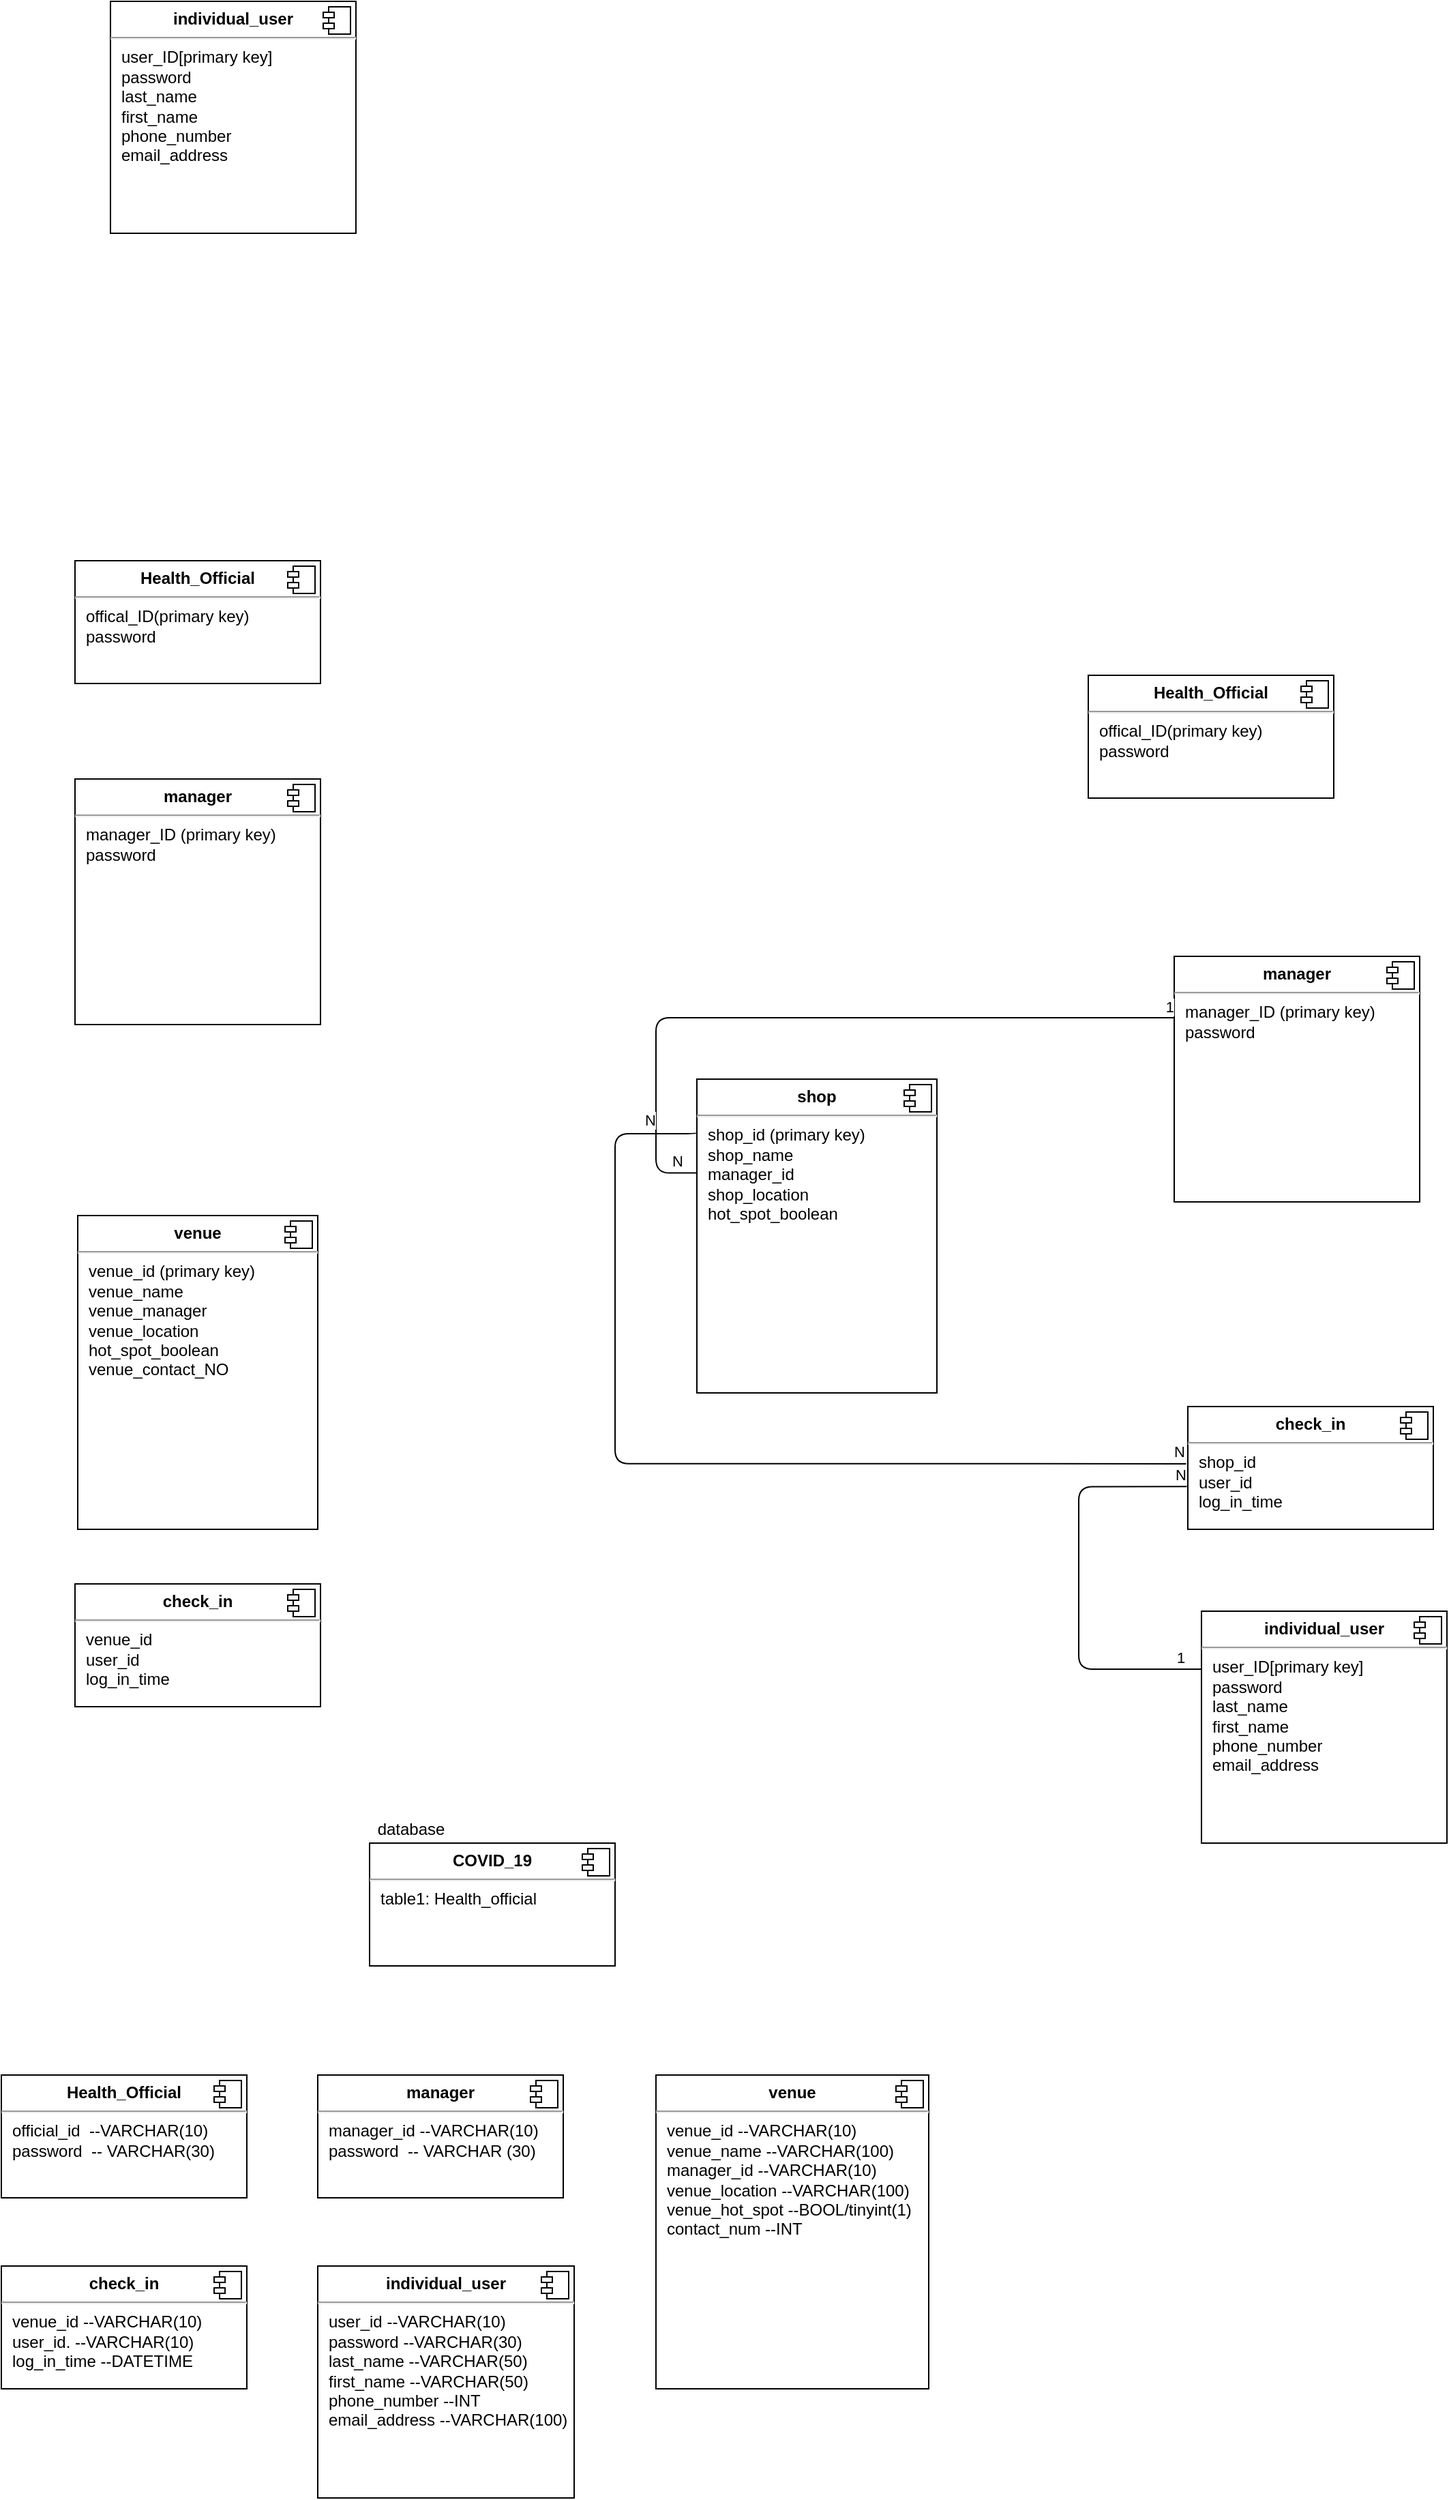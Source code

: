 <mxfile version="14.5.10" type="github">
  <diagram id="2_a_ea26M51OhHek2En6" name="Page-1">
    <mxGraphModel dx="1610" dy="1853" grid="1" gridSize="10" guides="1" tooltips="1" connect="1" arrows="1" fold="1" page="1" pageScale="1" pageWidth="827" pageHeight="1169" math="0" shadow="0">
      <root>
        <mxCell id="0" />
        <mxCell id="1" parent="0" />
        <mxCell id="Aiw3B9wfpMHYRES1uDgC-5" value="&lt;p style=&quot;margin: 0px ; margin-top: 6px ; text-align: center&quot;&gt;&lt;b&gt;individual_user&lt;/b&gt;&lt;/p&gt;&lt;hr&gt;&lt;p style=&quot;margin: 0px ; margin-left: 8px&quot;&gt;user_ID[primary key]&lt;/p&gt;&lt;p style=&quot;margin: 0px ; margin-left: 8px&quot;&gt;password&lt;/p&gt;&lt;p style=&quot;margin: 0px ; margin-left: 8px&quot;&gt;last_name&lt;/p&gt;&lt;p style=&quot;margin: 0px ; margin-left: 8px&quot;&gt;first_name&lt;/p&gt;&lt;p style=&quot;margin: 0px ; margin-left: 8px&quot;&gt;phone_number&lt;/p&gt;&lt;p style=&quot;margin: 0px ; margin-left: 8px&quot;&gt;email_address&lt;/p&gt;&lt;p style=&quot;margin: 0px ; margin-left: 8px&quot;&gt;&lt;br&gt;&lt;/p&gt;" style="align=left;overflow=fill;html=1;dropTarget=0;" parent="1" vertex="1">
          <mxGeometry x="110" width="180" height="170" as="geometry" />
        </mxCell>
        <mxCell id="Aiw3B9wfpMHYRES1uDgC-6" value="" style="shape=component;jettyWidth=8;jettyHeight=4;" parent="Aiw3B9wfpMHYRES1uDgC-5" vertex="1">
          <mxGeometry x="1" width="20" height="20" relative="1" as="geometry">
            <mxPoint x="-24" y="4" as="offset" />
          </mxGeometry>
        </mxCell>
        <mxCell id="Aiw3B9wfpMHYRES1uDgC-10" value="&lt;p style=&quot;margin: 0px ; margin-top: 6px ; text-align: center&quot;&gt;&lt;b&gt;manager&lt;/b&gt;&lt;/p&gt;&lt;hr&gt;&lt;p style=&quot;margin: 0px ; margin-left: 8px&quot;&gt;manager_ID (primary key)&lt;/p&gt;&lt;p style=&quot;margin: 0px ; margin-left: 8px&quot;&gt;&lt;span&gt;password&lt;/span&gt;&lt;br&gt;&lt;/p&gt;&lt;p style=&quot;margin: 0px ; margin-left: 8px&quot;&gt;&lt;br&gt;&lt;/p&gt;" style="align=left;overflow=fill;html=1;dropTarget=0;" parent="1" vertex="1">
          <mxGeometry x="84" y="570" width="180" height="180" as="geometry" />
        </mxCell>
        <mxCell id="Aiw3B9wfpMHYRES1uDgC-11" value="" style="shape=component;jettyWidth=8;jettyHeight=4;" parent="Aiw3B9wfpMHYRES1uDgC-10" vertex="1">
          <mxGeometry x="1" width="20" height="20" relative="1" as="geometry">
            <mxPoint x="-24" y="4" as="offset" />
          </mxGeometry>
        </mxCell>
        <mxCell id="Aiw3B9wfpMHYRES1uDgC-12" value="&lt;p style=&quot;margin: 0px ; margin-top: 6px ; text-align: center&quot;&gt;&lt;b&gt;Health_Official&lt;/b&gt;&lt;/p&gt;&lt;hr&gt;&lt;p style=&quot;margin: 0px ; margin-left: 8px&quot;&gt;offical_ID(primary key)&lt;/p&gt;&lt;p style=&quot;margin: 0px ; margin-left: 8px&quot;&gt;password&lt;/p&gt;&lt;p style=&quot;margin: 0px ; margin-left: 8px&quot;&gt;&lt;br&gt;&lt;/p&gt;" style="align=left;overflow=fill;html=1;dropTarget=0;" parent="1" vertex="1">
          <mxGeometry x="84" y="410" width="180" height="90" as="geometry" />
        </mxCell>
        <mxCell id="Aiw3B9wfpMHYRES1uDgC-13" value="" style="shape=component;jettyWidth=8;jettyHeight=4;" parent="Aiw3B9wfpMHYRES1uDgC-12" vertex="1">
          <mxGeometry x="1" width="20" height="20" relative="1" as="geometry">
            <mxPoint x="-24" y="4" as="offset" />
          </mxGeometry>
        </mxCell>
        <mxCell id="Aiw3B9wfpMHYRES1uDgC-14" value="&lt;p style=&quot;margin: 0px ; margin-top: 6px ; text-align: center&quot;&gt;&lt;b&gt;venue&lt;/b&gt;&lt;/p&gt;&lt;hr&gt;&lt;p style=&quot;margin: 0px ; margin-left: 8px&quot;&gt;venue_id (primary key)&lt;/p&gt;&lt;p style=&quot;margin: 0px ; margin-left: 8px&quot;&gt;&lt;span&gt;venue_name&amp;nbsp;&lt;/span&gt;&lt;br&gt;&lt;/p&gt;&lt;p style=&quot;margin: 0px ; margin-left: 8px&quot;&gt;&lt;span&gt;venue_manager&lt;/span&gt;&lt;/p&gt;&lt;p style=&quot;margin: 0px ; margin-left: 8px&quot;&gt;&lt;span&gt;venue_location&amp;nbsp;&lt;/span&gt;&lt;/p&gt;&lt;p style=&quot;margin: 0px ; margin-left: 8px&quot;&gt;&lt;span&gt;hot_spot_boolean&lt;/span&gt;&lt;/p&gt;&lt;p style=&quot;margin: 0px ; margin-left: 8px&quot;&gt;&lt;span&gt;venue_contact_NO&lt;/span&gt;&lt;/p&gt;&lt;p style=&quot;margin: 0px ; margin-left: 8px&quot;&gt;&lt;br&gt;&lt;/p&gt;&lt;p style=&quot;margin: 0px ; margin-left: 8px&quot;&gt;&lt;span&gt;&lt;br&gt;&lt;/span&gt;&lt;/p&gt;&lt;p style=&quot;margin: 0px ; margin-left: 8px&quot;&gt;&lt;span&gt;&lt;br&gt;&lt;/span&gt;&lt;/p&gt;" style="align=left;overflow=fill;html=1;dropTarget=0;" parent="1" vertex="1">
          <mxGeometry x="86" y="890" width="176" height="230" as="geometry" />
        </mxCell>
        <mxCell id="Aiw3B9wfpMHYRES1uDgC-15" value="" style="shape=component;jettyWidth=8;jettyHeight=4;" parent="Aiw3B9wfpMHYRES1uDgC-14" vertex="1">
          <mxGeometry x="1" width="20" height="20" relative="1" as="geometry">
            <mxPoint x="-24" y="4" as="offset" />
          </mxGeometry>
        </mxCell>
        <mxCell id="g21XKVIQC7_YQNmtELZf-2" value="&lt;p style=&quot;margin: 0px ; margin-top: 6px ; text-align: center&quot;&gt;&lt;b&gt;check_in&lt;/b&gt;&lt;/p&gt;&lt;hr&gt;&lt;p style=&quot;margin: 0px ; margin-left: 8px&quot;&gt;venue_id&amp;nbsp;&lt;/p&gt;&lt;p style=&quot;margin: 0px ; margin-left: 8px&quot;&gt;user_id&lt;/p&gt;&lt;p style=&quot;margin: 0px ; margin-left: 8px&quot;&gt;log_in_time&lt;/p&gt;&lt;p style=&quot;margin: 0px ; margin-left: 8px&quot;&gt;&lt;br&gt;&lt;/p&gt;&lt;p style=&quot;margin: 0px ; margin-left: 8px&quot;&gt;&lt;br&gt;&lt;/p&gt;" style="align=left;overflow=fill;html=1;dropTarget=0;" parent="1" vertex="1">
          <mxGeometry x="84" y="1160" width="180" height="90" as="geometry" />
        </mxCell>
        <mxCell id="g21XKVIQC7_YQNmtELZf-3" value="" style="shape=component;jettyWidth=8;jettyHeight=4;" parent="g21XKVIQC7_YQNmtELZf-2" vertex="1">
          <mxGeometry x="1" width="20" height="20" relative="1" as="geometry">
            <mxPoint x="-24" y="4" as="offset" />
          </mxGeometry>
        </mxCell>
        <mxCell id="g21XKVIQC7_YQNmtELZf-5" value="&lt;p style=&quot;margin: 0px ; margin-top: 6px ; text-align: center&quot;&gt;&lt;b&gt;Health_Official&lt;/b&gt;&lt;/p&gt;&lt;hr&gt;&lt;p style=&quot;margin: 0px ; margin-left: 8px&quot;&gt;offical_ID(primary key)&lt;/p&gt;&lt;p style=&quot;margin: 0px ; margin-left: 8px&quot;&gt;password&lt;/p&gt;&lt;p style=&quot;margin: 0px ; margin-left: 8px&quot;&gt;&lt;br&gt;&lt;/p&gt;" style="align=left;overflow=fill;html=1;dropTarget=0;" parent="1" vertex="1">
          <mxGeometry x="827" y="494" width="180" height="90" as="geometry" />
        </mxCell>
        <mxCell id="g21XKVIQC7_YQNmtELZf-6" value="" style="shape=component;jettyWidth=8;jettyHeight=4;" parent="g21XKVIQC7_YQNmtELZf-5" vertex="1">
          <mxGeometry x="1" width="20" height="20" relative="1" as="geometry">
            <mxPoint x="-24" y="4" as="offset" />
          </mxGeometry>
        </mxCell>
        <mxCell id="g21XKVIQC7_YQNmtELZf-7" value="&lt;p style=&quot;margin: 0px ; margin-top: 6px ; text-align: center&quot;&gt;&lt;b&gt;manager&lt;/b&gt;&lt;/p&gt;&lt;hr&gt;&lt;p style=&quot;margin: 0px ; margin-left: 8px&quot;&gt;manager_ID (primary key)&lt;/p&gt;&lt;p style=&quot;margin: 0px ; margin-left: 8px&quot;&gt;&lt;span&gt;password&lt;/span&gt;&lt;br&gt;&lt;/p&gt;&lt;p style=&quot;margin: 0px ; margin-left: 8px&quot;&gt;&lt;br&gt;&lt;/p&gt;" style="align=left;overflow=fill;html=1;dropTarget=0;" parent="1" vertex="1">
          <mxGeometry x="890" y="700" width="180" height="180" as="geometry" />
        </mxCell>
        <mxCell id="g21XKVIQC7_YQNmtELZf-8" value="" style="shape=component;jettyWidth=8;jettyHeight=4;" parent="g21XKVIQC7_YQNmtELZf-7" vertex="1">
          <mxGeometry x="1" width="20" height="20" relative="1" as="geometry">
            <mxPoint x="-24" y="4" as="offset" />
          </mxGeometry>
        </mxCell>
        <mxCell id="g21XKVIQC7_YQNmtELZf-9" value="&lt;p style=&quot;margin: 0px ; margin-top: 6px ; text-align: center&quot;&gt;&lt;b&gt;shop&lt;/b&gt;&lt;/p&gt;&lt;hr&gt;&lt;p style=&quot;margin: 0px ; margin-left: 8px&quot;&gt;shop_id (primary key)&lt;/p&gt;&lt;p style=&quot;margin: 0px ; margin-left: 8px&quot;&gt;&lt;span&gt;shop_name&amp;nbsp;&lt;/span&gt;&lt;/p&gt;&lt;p style=&quot;margin: 0px ; margin-left: 8px&quot;&gt;&lt;span&gt;manager_id&lt;/span&gt;&lt;/p&gt;&lt;p style=&quot;margin: 0px ; margin-left: 8px&quot;&gt;&lt;span&gt;shop_location&amp;nbsp;&lt;/span&gt;&lt;/p&gt;&lt;p style=&quot;margin: 0px ; margin-left: 8px&quot;&gt;&lt;span&gt;hot_spot_boolean&lt;/span&gt;&lt;/p&gt;&lt;p style=&quot;margin: 0px ; margin-left: 8px&quot;&gt;&lt;span&gt;&lt;br&gt;&lt;/span&gt;&lt;/p&gt;&lt;p style=&quot;margin: 0px ; margin-left: 8px&quot;&gt;&lt;span&gt;&lt;br&gt;&lt;/span&gt;&lt;/p&gt;" style="align=left;overflow=fill;html=1;dropTarget=0;" parent="1" vertex="1">
          <mxGeometry x="540" y="790" width="176" height="230" as="geometry" />
        </mxCell>
        <mxCell id="g21XKVIQC7_YQNmtELZf-10" value="" style="shape=component;jettyWidth=8;jettyHeight=4;" parent="g21XKVIQC7_YQNmtELZf-9" vertex="1">
          <mxGeometry x="1" width="20" height="20" relative="1" as="geometry">
            <mxPoint x="-24" y="4" as="offset" />
          </mxGeometry>
        </mxCell>
        <mxCell id="g21XKVIQC7_YQNmtELZf-11" value="" style="endArrow=none;html=1;edgeStyle=orthogonalEdgeStyle;entryX=0;entryY=0.25;entryDx=0;entryDy=0;exitX=0.001;exitY=0.299;exitDx=0;exitDy=0;exitPerimeter=0;" parent="1" source="g21XKVIQC7_YQNmtELZf-9" target="g21XKVIQC7_YQNmtELZf-7" edge="1">
          <mxGeometry relative="1" as="geometry">
            <mxPoint x="710" y="860" as="sourcePoint" />
            <mxPoint x="870" y="860" as="targetPoint" />
            <Array as="points">
              <mxPoint x="510" y="859" />
              <mxPoint x="510" y="745" />
            </Array>
          </mxGeometry>
        </mxCell>
        <mxCell id="g21XKVIQC7_YQNmtELZf-12" value="N" style="edgeLabel;resizable=0;html=1;align=left;verticalAlign=bottom;" parent="g21XKVIQC7_YQNmtELZf-11" connectable="0" vertex="1">
          <mxGeometry x="-1" relative="1" as="geometry">
            <mxPoint x="-20" as="offset" />
          </mxGeometry>
        </mxCell>
        <mxCell id="g21XKVIQC7_YQNmtELZf-13" value="1" style="edgeLabel;resizable=0;html=1;align=right;verticalAlign=bottom;" parent="g21XKVIQC7_YQNmtELZf-11" connectable="0" vertex="1">
          <mxGeometry x="1" relative="1" as="geometry" />
        </mxCell>
        <mxCell id="g21XKVIQC7_YQNmtELZf-14" value="&lt;p style=&quot;margin: 0px ; margin-top: 6px ; text-align: center&quot;&gt;&lt;b&gt;check_in&lt;/b&gt;&lt;/p&gt;&lt;hr&gt;&lt;p style=&quot;margin: 0px ; margin-left: 8px&quot;&gt;shop_id&amp;nbsp;&lt;/p&gt;&lt;p style=&quot;margin: 0px ; margin-left: 8px&quot;&gt;user_id&lt;/p&gt;&lt;p style=&quot;margin: 0px ; margin-left: 8px&quot;&gt;log_in_time&lt;/p&gt;&lt;p style=&quot;margin: 0px ; margin-left: 8px&quot;&gt;&lt;br&gt;&lt;/p&gt;&lt;p style=&quot;margin: 0px ; margin-left: 8px&quot;&gt;&lt;br&gt;&lt;/p&gt;" style="align=left;overflow=fill;html=1;dropTarget=0;" parent="1" vertex="1">
          <mxGeometry x="900" y="1030" width="180" height="90" as="geometry" />
        </mxCell>
        <mxCell id="g21XKVIQC7_YQNmtELZf-15" value="" style="shape=component;jettyWidth=8;jettyHeight=4;" parent="g21XKVIQC7_YQNmtELZf-14" vertex="1">
          <mxGeometry x="1" width="20" height="20" relative="1" as="geometry">
            <mxPoint x="-24" y="4" as="offset" />
          </mxGeometry>
        </mxCell>
        <mxCell id="g21XKVIQC7_YQNmtELZf-16" value="" style="endArrow=none;html=1;edgeStyle=orthogonalEdgeStyle;entryX=-0.007;entryY=0.466;entryDx=0;entryDy=0;exitX=0;exitY=0.167;exitDx=0;exitDy=0;exitPerimeter=0;entryPerimeter=0;" parent="1" source="g21XKVIQC7_YQNmtELZf-9" target="g21XKVIQC7_YQNmtELZf-14" edge="1">
          <mxGeometry relative="1" as="geometry">
            <mxPoint x="530.176" y="830.03" as="sourcePoint" />
            <mxPoint x="890" y="1073.4" as="targetPoint" />
            <Array as="points">
              <mxPoint x="540" y="830" />
              <mxPoint x="480" y="830" />
              <mxPoint x="480" y="1072" />
            </Array>
          </mxGeometry>
        </mxCell>
        <mxCell id="g21XKVIQC7_YQNmtELZf-17" value="N" style="edgeLabel;resizable=0;html=1;align=left;verticalAlign=bottom;" parent="g21XKVIQC7_YQNmtELZf-16" connectable="0" vertex="1">
          <mxGeometry x="-1" relative="1" as="geometry">
            <mxPoint x="-40" as="offset" />
          </mxGeometry>
        </mxCell>
        <mxCell id="g21XKVIQC7_YQNmtELZf-18" value="N" style="edgeLabel;resizable=0;html=1;align=right;verticalAlign=bottom;" parent="g21XKVIQC7_YQNmtELZf-16" connectable="0" vertex="1">
          <mxGeometry x="1" relative="1" as="geometry" />
        </mxCell>
        <mxCell id="g21XKVIQC7_YQNmtELZf-19" value="&lt;p style=&quot;margin: 0px ; margin-top: 6px ; text-align: center&quot;&gt;&lt;b&gt;individual_user&lt;/b&gt;&lt;/p&gt;&lt;hr&gt;&lt;p style=&quot;margin: 0px ; margin-left: 8px&quot;&gt;user_ID[primary key]&lt;/p&gt;&lt;p style=&quot;margin: 0px ; margin-left: 8px&quot;&gt;password&lt;/p&gt;&lt;p style=&quot;margin: 0px ; margin-left: 8px&quot;&gt;last_name&lt;/p&gt;&lt;p style=&quot;margin: 0px ; margin-left: 8px&quot;&gt;first_name&lt;/p&gt;&lt;p style=&quot;margin: 0px ; margin-left: 8px&quot;&gt;phone_number&lt;/p&gt;&lt;p style=&quot;margin: 0px ; margin-left: 8px&quot;&gt;email_address&lt;/p&gt;&lt;p style=&quot;margin: 0px ; margin-left: 8px&quot;&gt;&lt;br&gt;&lt;/p&gt;" style="align=left;overflow=fill;html=1;dropTarget=0;" parent="1" vertex="1">
          <mxGeometry x="910" y="1180" width="180" height="170" as="geometry" />
        </mxCell>
        <mxCell id="g21XKVIQC7_YQNmtELZf-20" value="" style="shape=component;jettyWidth=8;jettyHeight=4;" parent="g21XKVIQC7_YQNmtELZf-19" vertex="1">
          <mxGeometry x="1" width="20" height="20" relative="1" as="geometry">
            <mxPoint x="-24" y="4" as="offset" />
          </mxGeometry>
        </mxCell>
        <mxCell id="g21XKVIQC7_YQNmtELZf-21" value="" style="endArrow=none;html=1;edgeStyle=orthogonalEdgeStyle;entryX=-0.004;entryY=0.652;entryDx=0;entryDy=0;entryPerimeter=0;exitX=0;exitY=0.25;exitDx=0;exitDy=0;" parent="1" source="g21XKVIQC7_YQNmtELZf-19" target="g21XKVIQC7_YQNmtELZf-14" edge="1">
          <mxGeometry relative="1" as="geometry">
            <mxPoint x="670" y="1150" as="sourcePoint" />
            <mxPoint x="830" y="1150" as="targetPoint" />
            <Array as="points">
              <mxPoint x="820" y="1223" />
              <mxPoint x="820" y="1089" />
            </Array>
          </mxGeometry>
        </mxCell>
        <mxCell id="g21XKVIQC7_YQNmtELZf-22" value="1" style="edgeLabel;resizable=0;html=1;align=left;verticalAlign=bottom;" parent="g21XKVIQC7_YQNmtELZf-21" connectable="0" vertex="1">
          <mxGeometry x="-1" relative="1" as="geometry">
            <mxPoint x="-20" as="offset" />
          </mxGeometry>
        </mxCell>
        <mxCell id="g21XKVIQC7_YQNmtELZf-23" value="N" style="edgeLabel;resizable=0;html=1;align=right;verticalAlign=bottom;" parent="g21XKVIQC7_YQNmtELZf-21" connectable="0" vertex="1">
          <mxGeometry x="1" relative="1" as="geometry" />
        </mxCell>
        <mxCell id="o3CpMbuTvQWcMwTGeqhu-1" value="&lt;p style=&quot;margin: 0px ; margin-top: 6px ; text-align: center&quot;&gt;&lt;b&gt;COVID_19&lt;/b&gt;&lt;/p&gt;&lt;hr&gt;&lt;p style=&quot;margin: 0px ; margin-left: 8px&quot;&gt;table1: Health_official&lt;/p&gt;" style="align=left;overflow=fill;html=1;dropTarget=0;" vertex="1" parent="1">
          <mxGeometry x="300" y="1350" width="180" height="90" as="geometry" />
        </mxCell>
        <mxCell id="o3CpMbuTvQWcMwTGeqhu-2" value="" style="shape=component;jettyWidth=8;jettyHeight=4;" vertex="1" parent="o3CpMbuTvQWcMwTGeqhu-1">
          <mxGeometry x="1" width="20" height="20" relative="1" as="geometry">
            <mxPoint x="-24" y="4" as="offset" />
          </mxGeometry>
        </mxCell>
        <mxCell id="o3CpMbuTvQWcMwTGeqhu-3" value="database" style="text;html=1;align=center;verticalAlign=middle;resizable=0;points=[];autosize=1;strokeColor=none;" vertex="1" parent="1">
          <mxGeometry x="300" y="1330" width="60" height="20" as="geometry" />
        </mxCell>
        <mxCell id="o3CpMbuTvQWcMwTGeqhu-4" value="&lt;p style=&quot;margin: 0px ; margin-top: 6px ; text-align: center&quot;&gt;&lt;b&gt;Health_Official&lt;/b&gt;&lt;/p&gt;&lt;hr&gt;&lt;p style=&quot;margin: 0px ; margin-left: 8px&quot;&gt;official_id&amp;nbsp; --VARCHAR(10)&lt;/p&gt;&lt;p style=&quot;margin: 0px ; margin-left: 8px&quot;&gt;password&amp;nbsp; -- VARCHAR(30)&lt;/p&gt;&lt;p style=&quot;margin: 0px ; margin-left: 8px&quot;&gt;&lt;br&gt;&lt;/p&gt;" style="align=left;overflow=fill;html=1;dropTarget=0;" vertex="1" parent="1">
          <mxGeometry x="30" y="1520" width="180" height="90" as="geometry" />
        </mxCell>
        <mxCell id="o3CpMbuTvQWcMwTGeqhu-5" value="" style="shape=component;jettyWidth=8;jettyHeight=4;" vertex="1" parent="o3CpMbuTvQWcMwTGeqhu-4">
          <mxGeometry x="1" width="20" height="20" relative="1" as="geometry">
            <mxPoint x="-24" y="4" as="offset" />
          </mxGeometry>
        </mxCell>
        <mxCell id="o3CpMbuTvQWcMwTGeqhu-6" value="&lt;p style=&quot;margin: 0px ; margin-top: 6px ; text-align: center&quot;&gt;&lt;b&gt;manager&lt;/b&gt;&lt;/p&gt;&lt;hr&gt;&lt;p style=&quot;margin: 0px ; margin-left: 8px&quot;&gt;manager_id --VARCHAR(10)&lt;/p&gt;&lt;p style=&quot;margin: 0px ; margin-left: 8px&quot;&gt;password&amp;nbsp; -- VARCHAR (30)&lt;/p&gt;&lt;p style=&quot;margin: 0px ; margin-left: 8px&quot;&gt;&lt;br&gt;&lt;/p&gt;" style="align=left;overflow=fill;html=1;dropTarget=0;" vertex="1" parent="1">
          <mxGeometry x="262" y="1520" width="180" height="90" as="geometry" />
        </mxCell>
        <mxCell id="o3CpMbuTvQWcMwTGeqhu-7" value="" style="shape=component;jettyWidth=8;jettyHeight=4;" vertex="1" parent="o3CpMbuTvQWcMwTGeqhu-6">
          <mxGeometry x="1" width="20" height="20" relative="1" as="geometry">
            <mxPoint x="-24" y="4" as="offset" />
          </mxGeometry>
        </mxCell>
        <mxCell id="o3CpMbuTvQWcMwTGeqhu-10" value="&lt;p style=&quot;margin: 0px ; margin-top: 6px ; text-align: center&quot;&gt;&lt;b&gt;venue&lt;/b&gt;&lt;/p&gt;&lt;hr&gt;&lt;p style=&quot;margin: 0px ; margin-left: 8px&quot;&gt;venue_id --VARCHAR(10)&lt;/p&gt;&lt;p style=&quot;margin: 0px ; margin-left: 8px&quot;&gt;&lt;span&gt;venue_name --VARCHAR(100)&lt;/span&gt;&lt;/p&gt;&lt;p style=&quot;margin: 0px ; margin-left: 8px&quot;&gt;manager_id --VARCHAR(10)&lt;/p&gt;&lt;p style=&quot;margin: 0px ; margin-left: 8px&quot;&gt;&lt;span&gt;venue_location --VARCHAR(100)&lt;/span&gt;&lt;/p&gt;&lt;p style=&quot;margin: 0px ; margin-left: 8px&quot;&gt;&lt;span&gt;venue_hot_spot --BOOL/tinyint(1)&lt;/span&gt;&lt;/p&gt;&lt;p style=&quot;margin: 0px ; margin-left: 8px&quot;&gt;contact_num --INT&amp;nbsp;&lt;/p&gt;&lt;p style=&quot;margin: 0px ; margin-left: 8px&quot;&gt;&lt;br&gt;&lt;/p&gt;&lt;p style=&quot;margin: 0px ; margin-left: 8px&quot;&gt;&lt;span&gt;&lt;br&gt;&lt;/span&gt;&lt;/p&gt;&lt;p style=&quot;margin: 0px ; margin-left: 8px&quot;&gt;&lt;span&gt;&lt;br&gt;&lt;/span&gt;&lt;/p&gt;" style="align=left;overflow=fill;html=1;dropTarget=0;" vertex="1" parent="1">
          <mxGeometry x="510" y="1520" width="200" height="230" as="geometry" />
        </mxCell>
        <mxCell id="o3CpMbuTvQWcMwTGeqhu-11" value="" style="shape=component;jettyWidth=8;jettyHeight=4;" vertex="1" parent="o3CpMbuTvQWcMwTGeqhu-10">
          <mxGeometry x="1" width="20" height="20" relative="1" as="geometry">
            <mxPoint x="-24" y="4" as="offset" />
          </mxGeometry>
        </mxCell>
        <mxCell id="o3CpMbuTvQWcMwTGeqhu-12" value="&lt;p style=&quot;margin: 0px ; margin-top: 6px ; text-align: center&quot;&gt;&lt;b&gt;check_in&lt;/b&gt;&lt;/p&gt;&lt;hr&gt;&lt;p style=&quot;margin: 0px ; margin-left: 8px&quot;&gt;venue_id --VARCHAR(10)&lt;/p&gt;&lt;p style=&quot;margin: 0px ; margin-left: 8px&quot;&gt;user_id. --VARCHAR(10)&lt;/p&gt;&lt;p style=&quot;margin: 0px ; margin-left: 8px&quot;&gt;log_in_time --DATETIME&lt;/p&gt;&lt;p style=&quot;margin: 0px ; margin-left: 8px&quot;&gt;&lt;br&gt;&lt;/p&gt;&lt;p style=&quot;margin: 0px ; margin-left: 8px&quot;&gt;&lt;br&gt;&lt;/p&gt;" style="align=left;overflow=fill;html=1;dropTarget=0;" vertex="1" parent="1">
          <mxGeometry x="30" y="1660" width="180" height="90" as="geometry" />
        </mxCell>
        <mxCell id="o3CpMbuTvQWcMwTGeqhu-13" value="" style="shape=component;jettyWidth=8;jettyHeight=4;" vertex="1" parent="o3CpMbuTvQWcMwTGeqhu-12">
          <mxGeometry x="1" width="20" height="20" relative="1" as="geometry">
            <mxPoint x="-24" y="4" as="offset" />
          </mxGeometry>
        </mxCell>
        <mxCell id="o3CpMbuTvQWcMwTGeqhu-14" value="&lt;p style=&quot;margin: 0px ; margin-top: 6px ; text-align: center&quot;&gt;&lt;b&gt;individual_user&lt;/b&gt;&lt;/p&gt;&lt;hr&gt;&lt;p style=&quot;margin: 0px ; margin-left: 8px&quot;&gt;user_id --VARCHAR(10)&lt;/p&gt;&lt;p style=&quot;margin: 0px ; margin-left: 8px&quot;&gt;password --VARCHAR(30)&lt;/p&gt;&lt;p style=&quot;margin: 0px ; margin-left: 8px&quot;&gt;last_name --VARCHAR(50)&lt;/p&gt;&lt;p style=&quot;margin: 0px ; margin-left: 8px&quot;&gt;first_name --VARCHAR(50)&lt;/p&gt;&lt;p style=&quot;margin: 0px ; margin-left: 8px&quot;&gt;phone_number --INT&lt;/p&gt;&lt;p style=&quot;margin: 0px ; margin-left: 8px&quot;&gt;email_address --VARCHAR(100)&lt;/p&gt;&lt;p style=&quot;margin: 0px ; margin-left: 8px&quot;&gt;&lt;br&gt;&lt;/p&gt;" style="align=left;overflow=fill;html=1;dropTarget=0;" vertex="1" parent="1">
          <mxGeometry x="262" y="1660" width="188" height="170" as="geometry" />
        </mxCell>
        <mxCell id="o3CpMbuTvQWcMwTGeqhu-15" value="" style="shape=component;jettyWidth=8;jettyHeight=4;" vertex="1" parent="o3CpMbuTvQWcMwTGeqhu-14">
          <mxGeometry x="1" width="20" height="20" relative="1" as="geometry">
            <mxPoint x="-24" y="4" as="offset" />
          </mxGeometry>
        </mxCell>
      </root>
    </mxGraphModel>
  </diagram>
</mxfile>
